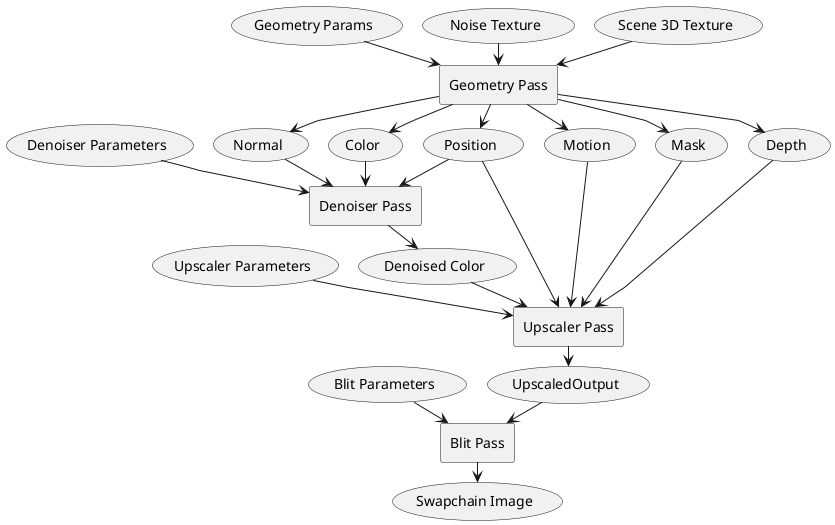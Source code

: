 @startuml

skinparam componentStyle rectangle
skinparam linetype polyline

skinparam nodesep 20
skinparam ranksep 20

skinparam BackgroundColor #00000000

together {
    (Scene 3D Texture) as SceneTex
    (Noise Texture) as NoiseTex
    (Geometry Params) as GeomParams
}

[Geometry Pass] as GeomPass

together {
    (Color) as ColorOut
    (Depth) as DepthOut
    (Motion) as MotionOut
    (Mask) as MaskOut
    (Position) as PosOut
    (Normal) as NormalOut
}

(Denoiser Parameters) as DenoiseParams

[Denoiser Pass] as DenoiserPass

(Denoised Color) as DenoiseOut

(Upscaler Parameters) as UpscalerParams

[Upscaler Pass] as UpscalerPass

(UpscaledOutput) as UpscaleOut

(Blit Parameters) as BlitParams

[Blit Pass] as BlitPass

(Swapchain Image) as Swapchain

SceneTex --> GeomPass
NoiseTex --> GeomPass
GeomParams --> GeomPass

GeomPass --> ColorOut
GeomPass --> DepthOut
GeomPass --> NormalOut
GeomPass --> PosOut
GeomPass --> MotionOut
GeomPass --> MaskOut

ColorOut --> DenoiserPass
PosOut --> DenoiserPass
NormalOut --> DenoiserPass
DenoiseParams --> DenoiserPass

DenoiserPass --> DenoiseOut

DenoiseOut --> UpscalerPass
DepthOut --> UpscalerPass
PosOut --> UpscalerPass
MotionOut --> UpscalerPass
MaskOut --> UpscalerPass
UpscalerParams --> UpscalerPass

UpscalerPass --> UpscaleOut

UpscaleOut --> BlitPass
BlitParams --> BlitPass

BlitPass --> Swapchain

@enduml